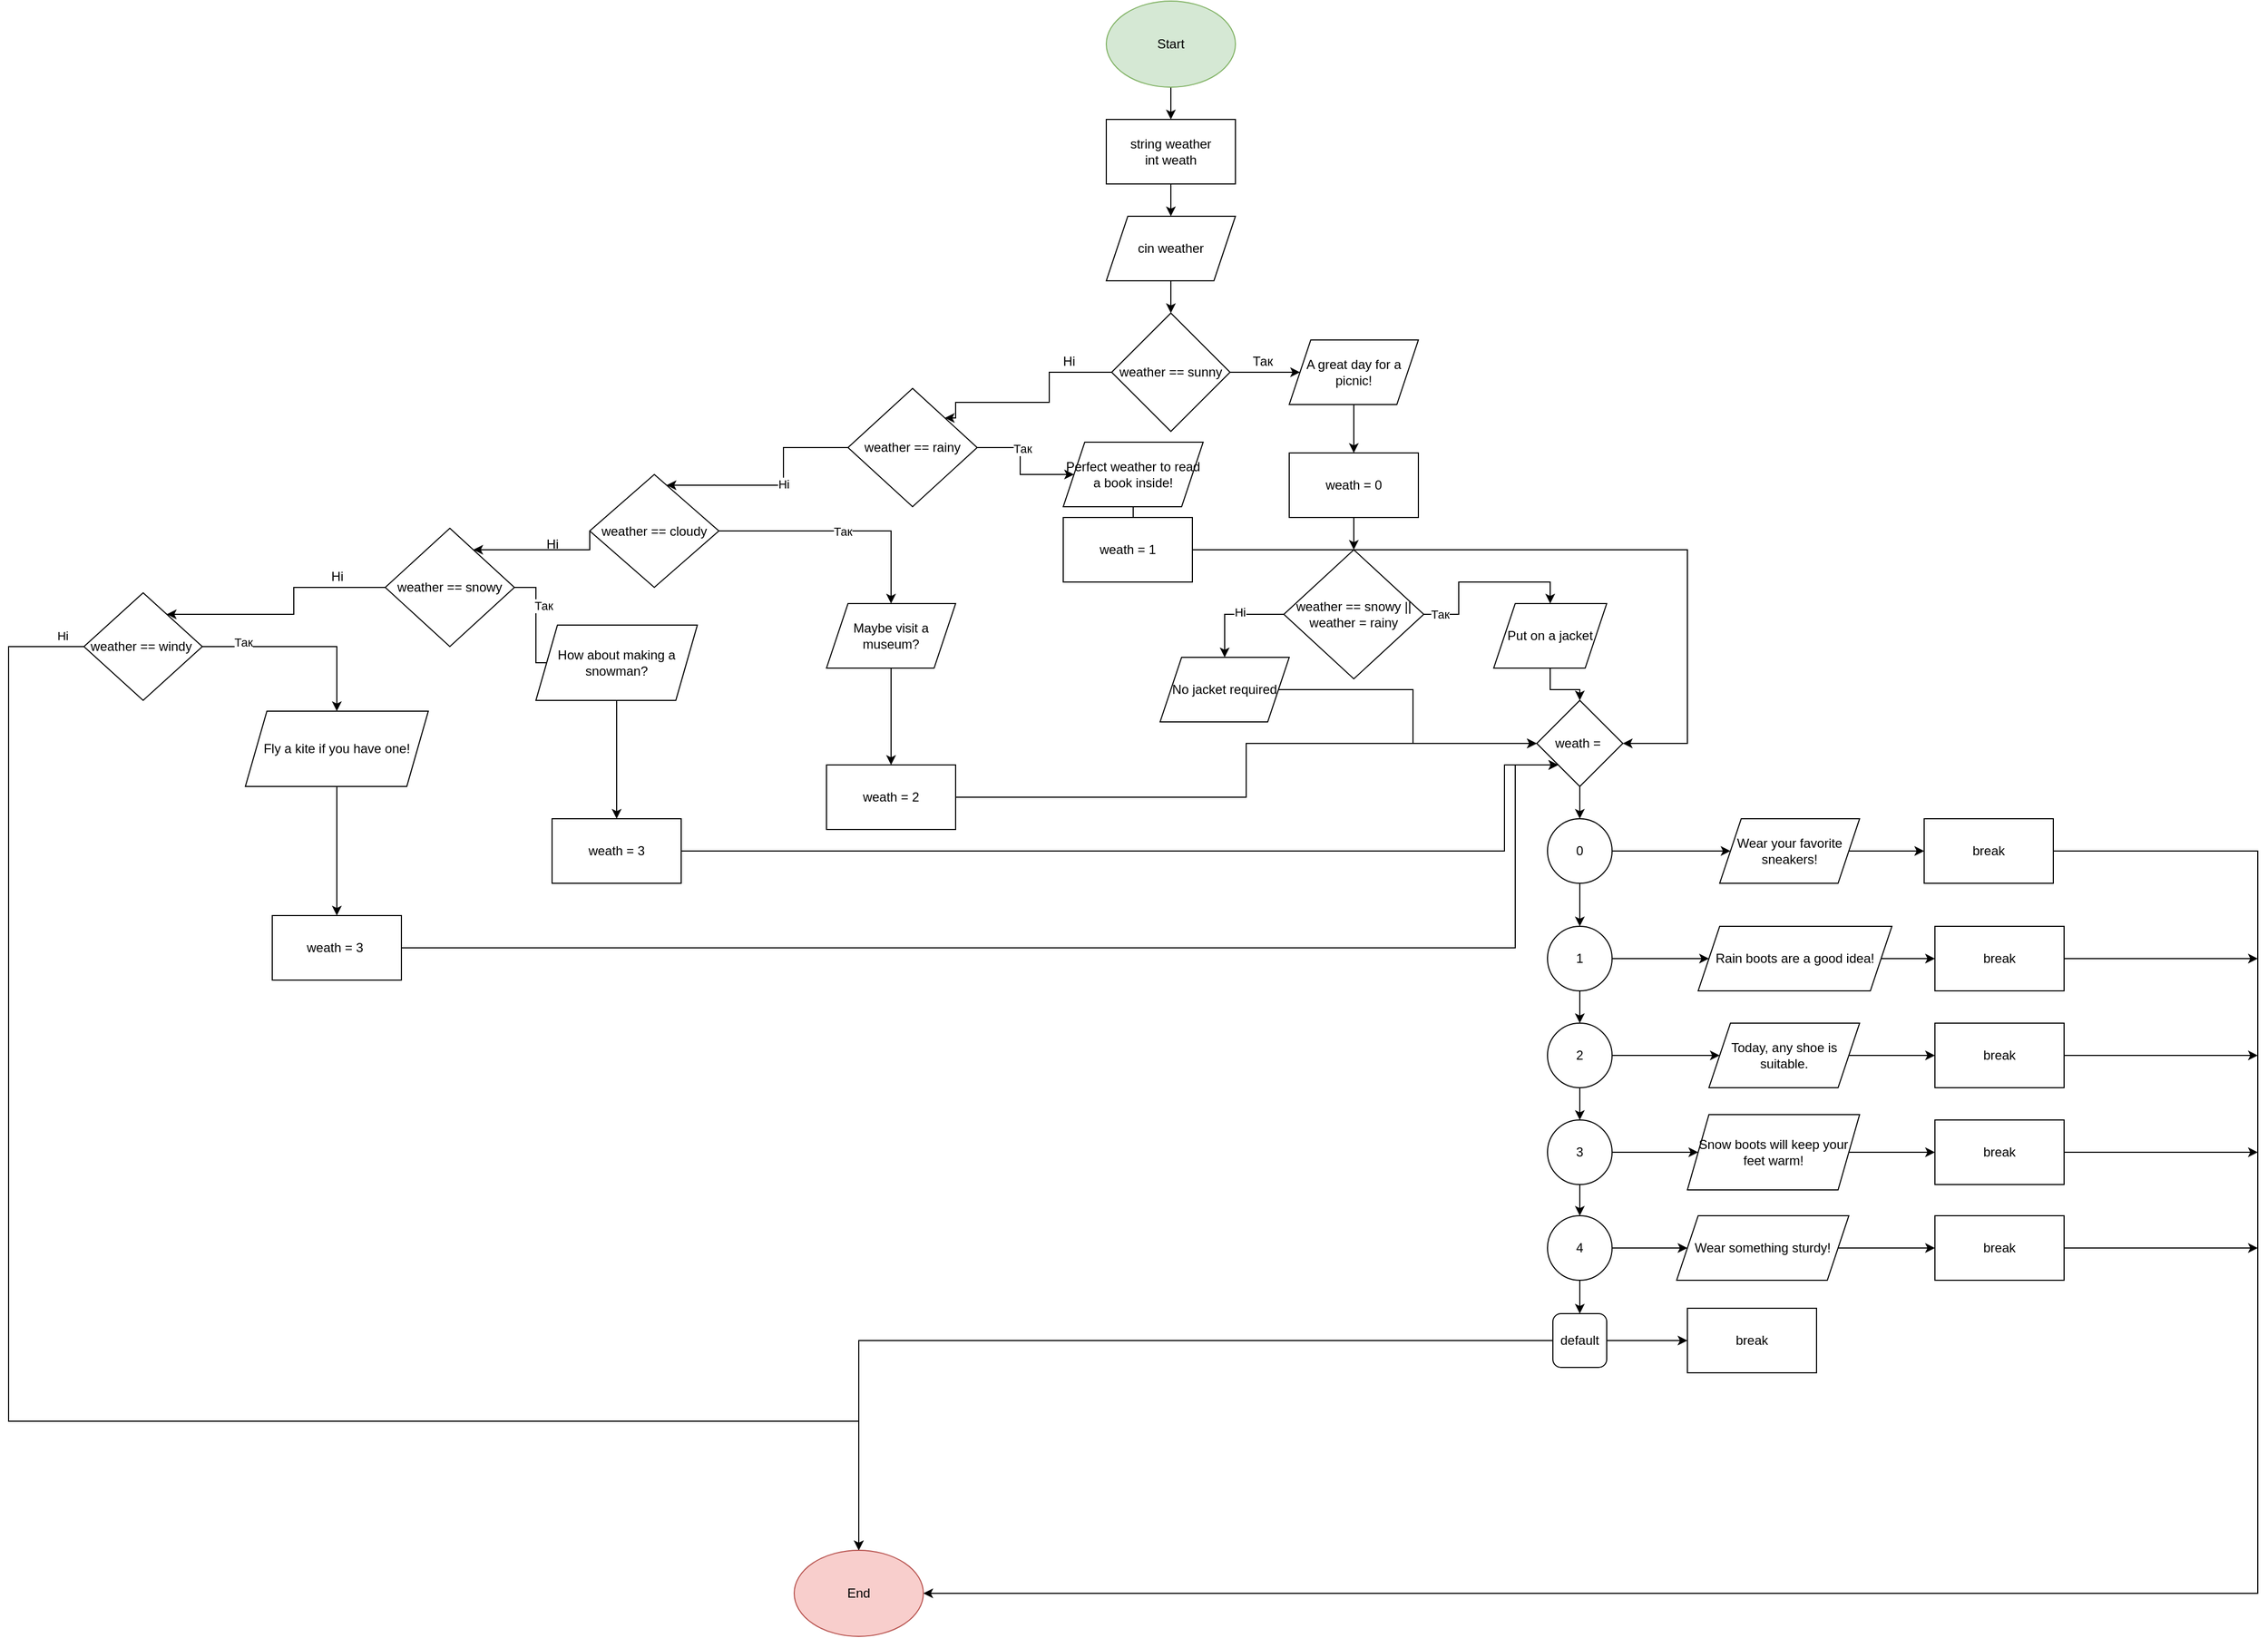 <mxfile version="24.8.1">
  <diagram name="Сторінка-1" id="7mDMlHPUfOCCT9T68GMa">
    <mxGraphModel grid="1" page="1" gridSize="10" guides="1" tooltips="1" connect="1" arrows="1" fold="1" pageScale="1" pageWidth="827" pageHeight="1169" math="0" shadow="0">
      <root>
        <mxCell id="0" />
        <mxCell id="1" parent="0" />
        <mxCell id="JlIgbwBgRPBbhnpNCOYC-2" style="edgeStyle=orthogonalEdgeStyle;rounded=0;orthogonalLoop=1;jettySize=auto;html=1;" edge="1" parent="1" source="JlIgbwBgRPBbhnpNCOYC-1" target="JlIgbwBgRPBbhnpNCOYC-3">
          <mxGeometry relative="1" as="geometry">
            <mxPoint x="290" y="190" as="targetPoint" />
          </mxGeometry>
        </mxCell>
        <mxCell id="JlIgbwBgRPBbhnpNCOYC-1" value="Start" style="ellipse;whiteSpace=wrap;html=1;fillColor=#d5e8d4;strokeColor=#82b366;" vertex="1" parent="1">
          <mxGeometry x="230" y="40" width="120" height="80" as="geometry" />
        </mxCell>
        <mxCell id="JlIgbwBgRPBbhnpNCOYC-4" style="edgeStyle=orthogonalEdgeStyle;rounded=0;orthogonalLoop=1;jettySize=auto;html=1;" edge="1" parent="1" source="JlIgbwBgRPBbhnpNCOYC-3" target="JlIgbwBgRPBbhnpNCOYC-5">
          <mxGeometry relative="1" as="geometry">
            <mxPoint x="290" y="290" as="targetPoint" />
          </mxGeometry>
        </mxCell>
        <mxCell id="JlIgbwBgRPBbhnpNCOYC-3" value="string weather&lt;div&gt;int weath&lt;/div&gt;" style="rounded=0;whiteSpace=wrap;html=1;" vertex="1" parent="1">
          <mxGeometry x="230" y="150" width="120" height="60" as="geometry" />
        </mxCell>
        <mxCell id="JlIgbwBgRPBbhnpNCOYC-6" style="edgeStyle=orthogonalEdgeStyle;rounded=0;orthogonalLoop=1;jettySize=auto;html=1;" edge="1" parent="1" source="JlIgbwBgRPBbhnpNCOYC-5" target="JlIgbwBgRPBbhnpNCOYC-7">
          <mxGeometry relative="1" as="geometry">
            <mxPoint x="290" y="360.0" as="targetPoint" />
          </mxGeometry>
        </mxCell>
        <mxCell id="JlIgbwBgRPBbhnpNCOYC-5" value="cin weather" style="shape=parallelogram;perimeter=parallelogramPerimeter;whiteSpace=wrap;html=1;fixedSize=1;" vertex="1" parent="1">
          <mxGeometry x="230" y="240" width="120" height="60" as="geometry" />
        </mxCell>
        <mxCell id="JlIgbwBgRPBbhnpNCOYC-8" style="edgeStyle=orthogonalEdgeStyle;rounded=0;orthogonalLoop=1;jettySize=auto;html=1;" edge="1" parent="1" source="JlIgbwBgRPBbhnpNCOYC-7" target="JlIgbwBgRPBbhnpNCOYC-9">
          <mxGeometry relative="1" as="geometry">
            <mxPoint x="380" y="380.0" as="targetPoint" />
          </mxGeometry>
        </mxCell>
        <mxCell id="JlIgbwBgRPBbhnpNCOYC-56" style="edgeStyle=orthogonalEdgeStyle;rounded=0;orthogonalLoop=1;jettySize=auto;html=1;entryX=1;entryY=0;entryDx=0;entryDy=0;" edge="1" parent="1" source="JlIgbwBgRPBbhnpNCOYC-7" target="JlIgbwBgRPBbhnpNCOYC-58">
          <mxGeometry relative="1" as="geometry">
            <mxPoint x="140" y="385" as="targetPoint" />
            <Array as="points">
              <mxPoint x="177" y="385" />
              <mxPoint x="177" y="413" />
              <mxPoint x="90" y="413" />
            </Array>
          </mxGeometry>
        </mxCell>
        <mxCell id="JlIgbwBgRPBbhnpNCOYC-7" value="weather == sunny" style="rhombus;whiteSpace=wrap;html=1;" vertex="1" parent="1">
          <mxGeometry x="235" y="330" width="110" height="110" as="geometry" />
        </mxCell>
        <mxCell id="JlIgbwBgRPBbhnpNCOYC-11" style="edgeStyle=orthogonalEdgeStyle;rounded=0;orthogonalLoop=1;jettySize=auto;html=1;" edge="1" parent="1" source="JlIgbwBgRPBbhnpNCOYC-9" target="JlIgbwBgRPBbhnpNCOYC-12">
          <mxGeometry relative="1" as="geometry">
            <mxPoint x="460" y="460" as="targetPoint" />
          </mxGeometry>
        </mxCell>
        <mxCell id="JlIgbwBgRPBbhnpNCOYC-9" value="A great day for a picnic!" style="shape=parallelogram;perimeter=parallelogramPerimeter;whiteSpace=wrap;html=1;fixedSize=1;" vertex="1" parent="1">
          <mxGeometry x="400" y="355.0" width="120" height="60" as="geometry" />
        </mxCell>
        <mxCell id="JlIgbwBgRPBbhnpNCOYC-10" value="Так" style="text;html=1;align=center;verticalAlign=middle;resizable=0;points=[];autosize=1;strokeColor=none;fillColor=none;" vertex="1" parent="1">
          <mxGeometry x="355" y="360" width="40" height="30" as="geometry" />
        </mxCell>
        <mxCell id="JlIgbwBgRPBbhnpNCOYC-13" style="edgeStyle=orthogonalEdgeStyle;rounded=0;orthogonalLoop=1;jettySize=auto;html=1;" edge="1" parent="1" source="JlIgbwBgRPBbhnpNCOYC-12" target="JlIgbwBgRPBbhnpNCOYC-14">
          <mxGeometry relative="1" as="geometry">
            <mxPoint x="460" y="570" as="targetPoint" />
          </mxGeometry>
        </mxCell>
        <mxCell id="JlIgbwBgRPBbhnpNCOYC-12" value="weath = 0" style="rounded=0;whiteSpace=wrap;html=1;" vertex="1" parent="1">
          <mxGeometry x="400" y="460" width="120" height="60" as="geometry" />
        </mxCell>
        <mxCell id="JlIgbwBgRPBbhnpNCOYC-66" style="edgeStyle=orthogonalEdgeStyle;rounded=0;orthogonalLoop=1;jettySize=auto;html=1;exitX=0;exitY=0.5;exitDx=0;exitDy=0;entryX=0.5;entryY=0;entryDx=0;entryDy=0;" edge="1" parent="1" source="JlIgbwBgRPBbhnpNCOYC-14" target="JlIgbwBgRPBbhnpNCOYC-68">
          <mxGeometry relative="1" as="geometry">
            <mxPoint x="330" y="610.667" as="targetPoint" />
          </mxGeometry>
        </mxCell>
        <mxCell id="JlIgbwBgRPBbhnpNCOYC-67" value="Hi" style="edgeLabel;html=1;align=center;verticalAlign=middle;resizable=0;points=[];" connectable="0" vertex="1" parent="JlIgbwBgRPBbhnpNCOYC-66">
          <mxGeometry x="-0.139" y="-2" relative="1" as="geometry">
            <mxPoint as="offset" />
          </mxGeometry>
        </mxCell>
        <mxCell id="JlIgbwBgRPBbhnpNCOYC-14" value="weather == snowy || weather = rainy" style="rhombus;whiteSpace=wrap;html=1;" vertex="1" parent="1">
          <mxGeometry x="395" y="550" width="130" height="120" as="geometry" />
        </mxCell>
        <mxCell id="JlIgbwBgRPBbhnpNCOYC-19" style="edgeStyle=orthogonalEdgeStyle;rounded=0;orthogonalLoop=1;jettySize=auto;html=1;" edge="1" parent="1" source="JlIgbwBgRPBbhnpNCOYC-18" target="JlIgbwBgRPBbhnpNCOYC-20">
          <mxGeometry relative="1" as="geometry">
            <mxPoint x="670" y="690.0" as="targetPoint" />
          </mxGeometry>
        </mxCell>
        <mxCell id="JlIgbwBgRPBbhnpNCOYC-18" value="Put on a jacket" style="shape=parallelogram;perimeter=parallelogramPerimeter;whiteSpace=wrap;html=1;fixedSize=1;" vertex="1" parent="1">
          <mxGeometry x="590" y="600" width="105" height="60" as="geometry" />
        </mxCell>
        <mxCell id="JlIgbwBgRPBbhnpNCOYC-21" style="edgeStyle=orthogonalEdgeStyle;rounded=0;orthogonalLoop=1;jettySize=auto;html=1;" edge="1" parent="1" source="JlIgbwBgRPBbhnpNCOYC-20" target="JlIgbwBgRPBbhnpNCOYC-22">
          <mxGeometry relative="1" as="geometry">
            <mxPoint x="670" y="820" as="targetPoint" />
          </mxGeometry>
        </mxCell>
        <mxCell id="JlIgbwBgRPBbhnpNCOYC-20" value="weath =&amp;nbsp;" style="rhombus;whiteSpace=wrap;html=1;" vertex="1" parent="1">
          <mxGeometry x="630" y="690.0" width="80" height="80" as="geometry" />
        </mxCell>
        <mxCell id="JlIgbwBgRPBbhnpNCOYC-23" style="edgeStyle=orthogonalEdgeStyle;rounded=0;orthogonalLoop=1;jettySize=auto;html=1;" edge="1" parent="1" source="JlIgbwBgRPBbhnpNCOYC-22" target="JlIgbwBgRPBbhnpNCOYC-24">
          <mxGeometry relative="1" as="geometry">
            <mxPoint x="753.478" y="830" as="targetPoint" />
          </mxGeometry>
        </mxCell>
        <mxCell id="JlIgbwBgRPBbhnpNCOYC-25" style="edgeStyle=orthogonalEdgeStyle;rounded=0;orthogonalLoop=1;jettySize=auto;html=1;" edge="1" parent="1" source="JlIgbwBgRPBbhnpNCOYC-22" target="JlIgbwBgRPBbhnpNCOYC-26">
          <mxGeometry relative="1" as="geometry">
            <mxPoint x="670" y="930" as="targetPoint" />
          </mxGeometry>
        </mxCell>
        <mxCell id="JlIgbwBgRPBbhnpNCOYC-22" value="0" style="ellipse;whiteSpace=wrap;html=1;aspect=fixed;" vertex="1" parent="1">
          <mxGeometry x="640" y="800" width="60" height="60" as="geometry" />
        </mxCell>
        <mxCell id="JlIgbwBgRPBbhnpNCOYC-29" style="edgeStyle=orthogonalEdgeStyle;rounded=0;orthogonalLoop=1;jettySize=auto;html=1;" edge="1" parent="1" source="JlIgbwBgRPBbhnpNCOYC-24" target="JlIgbwBgRPBbhnpNCOYC-31">
          <mxGeometry relative="1" as="geometry">
            <mxPoint x="970" y="830" as="targetPoint" />
          </mxGeometry>
        </mxCell>
        <mxCell id="JlIgbwBgRPBbhnpNCOYC-24" value="Wear your favorite sneakers!" style="shape=parallelogram;perimeter=parallelogramPerimeter;whiteSpace=wrap;html=1;fixedSize=1;" vertex="1" parent="1">
          <mxGeometry x="800" y="800" width="130" height="60" as="geometry" />
        </mxCell>
        <mxCell id="JlIgbwBgRPBbhnpNCOYC-27" style="edgeStyle=orthogonalEdgeStyle;rounded=0;orthogonalLoop=1;jettySize=auto;html=1;" edge="1" parent="1" source="JlIgbwBgRPBbhnpNCOYC-26" target="JlIgbwBgRPBbhnpNCOYC-28">
          <mxGeometry relative="1" as="geometry">
            <mxPoint x="820" y="930" as="targetPoint" />
          </mxGeometry>
        </mxCell>
        <mxCell id="JlIgbwBgRPBbhnpNCOYC-34" style="edgeStyle=orthogonalEdgeStyle;rounded=0;orthogonalLoop=1;jettySize=auto;html=1;" edge="1" parent="1" source="JlIgbwBgRPBbhnpNCOYC-26" target="JlIgbwBgRPBbhnpNCOYC-35">
          <mxGeometry relative="1" as="geometry">
            <mxPoint x="670" y="1010" as="targetPoint" />
          </mxGeometry>
        </mxCell>
        <mxCell id="JlIgbwBgRPBbhnpNCOYC-26" value="1" style="ellipse;whiteSpace=wrap;html=1;aspect=fixed;" vertex="1" parent="1">
          <mxGeometry x="640" y="900" width="60" height="60" as="geometry" />
        </mxCell>
        <mxCell id="JlIgbwBgRPBbhnpNCOYC-32" style="edgeStyle=orthogonalEdgeStyle;rounded=0;orthogonalLoop=1;jettySize=auto;html=1;" edge="1" parent="1" source="JlIgbwBgRPBbhnpNCOYC-28" target="JlIgbwBgRPBbhnpNCOYC-33">
          <mxGeometry relative="1" as="geometry">
            <mxPoint x="1040" y="930" as="targetPoint" />
          </mxGeometry>
        </mxCell>
        <mxCell id="JlIgbwBgRPBbhnpNCOYC-28" value="Rain boots are a good idea!" style="shape=parallelogram;perimeter=parallelogramPerimeter;whiteSpace=wrap;html=1;fixedSize=1;" vertex="1" parent="1">
          <mxGeometry x="780" y="900" width="180" height="60" as="geometry" />
        </mxCell>
        <mxCell id="JlIgbwBgRPBbhnpNCOYC-116" style="edgeStyle=orthogonalEdgeStyle;rounded=0;orthogonalLoop=1;jettySize=auto;html=1;" edge="1" parent="1" source="JlIgbwBgRPBbhnpNCOYC-31" target="JlIgbwBgRPBbhnpNCOYC-92">
          <mxGeometry relative="1" as="geometry">
            <mxPoint x="1380" y="1520" as="targetPoint" />
            <Array as="points">
              <mxPoint x="1300" y="830" />
              <mxPoint x="1300" y="1520" />
            </Array>
          </mxGeometry>
        </mxCell>
        <mxCell id="JlIgbwBgRPBbhnpNCOYC-31" value="break" style="rounded=0;whiteSpace=wrap;html=1;" vertex="1" parent="1">
          <mxGeometry x="990" y="800" width="120" height="60" as="geometry" />
        </mxCell>
        <mxCell id="JlIgbwBgRPBbhnpNCOYC-118" style="edgeStyle=orthogonalEdgeStyle;rounded=0;orthogonalLoop=1;jettySize=auto;html=1;" edge="1" parent="1" source="JlIgbwBgRPBbhnpNCOYC-33">
          <mxGeometry relative="1" as="geometry">
            <mxPoint x="1300" y="930" as="targetPoint" />
          </mxGeometry>
        </mxCell>
        <mxCell id="JlIgbwBgRPBbhnpNCOYC-33" value="break" style="rounded=0;whiteSpace=wrap;html=1;" vertex="1" parent="1">
          <mxGeometry x="1000" y="900" width="120" height="60" as="geometry" />
        </mxCell>
        <mxCell id="JlIgbwBgRPBbhnpNCOYC-36" style="edgeStyle=orthogonalEdgeStyle;rounded=0;orthogonalLoop=1;jettySize=auto;html=1;exitX=1;exitY=0.5;exitDx=0;exitDy=0;" edge="1" parent="1" source="JlIgbwBgRPBbhnpNCOYC-35" target="JlIgbwBgRPBbhnpNCOYC-37">
          <mxGeometry relative="1" as="geometry">
            <mxPoint x="820" y="1019.826" as="targetPoint" />
          </mxGeometry>
        </mxCell>
        <mxCell id="JlIgbwBgRPBbhnpNCOYC-40" style="edgeStyle=orthogonalEdgeStyle;rounded=0;orthogonalLoop=1;jettySize=auto;html=1;exitX=0.5;exitY=1;exitDx=0;exitDy=0;" edge="1" parent="1" source="JlIgbwBgRPBbhnpNCOYC-35" target="JlIgbwBgRPBbhnpNCOYC-41">
          <mxGeometry relative="1" as="geometry">
            <mxPoint x="670" y="1090" as="targetPoint" />
          </mxGeometry>
        </mxCell>
        <mxCell id="JlIgbwBgRPBbhnpNCOYC-35" value="2" style="ellipse;whiteSpace=wrap;html=1;aspect=fixed;" vertex="1" parent="1">
          <mxGeometry x="640" y="990" width="60" height="60" as="geometry" />
        </mxCell>
        <mxCell id="JlIgbwBgRPBbhnpNCOYC-38" style="edgeStyle=orthogonalEdgeStyle;rounded=0;orthogonalLoop=1;jettySize=auto;html=1;" edge="1" parent="1" source="JlIgbwBgRPBbhnpNCOYC-37" target="JlIgbwBgRPBbhnpNCOYC-39">
          <mxGeometry relative="1" as="geometry">
            <mxPoint x="990" y="1020" as="targetPoint" />
          </mxGeometry>
        </mxCell>
        <mxCell id="JlIgbwBgRPBbhnpNCOYC-37" value="Today, any shoe is suitable." style="shape=parallelogram;perimeter=parallelogramPerimeter;whiteSpace=wrap;html=1;fixedSize=1;" vertex="1" parent="1">
          <mxGeometry x="790" y="990" width="140" height="60" as="geometry" />
        </mxCell>
        <mxCell id="JlIgbwBgRPBbhnpNCOYC-119" style="edgeStyle=orthogonalEdgeStyle;rounded=0;orthogonalLoop=1;jettySize=auto;html=1;" edge="1" parent="1" source="JlIgbwBgRPBbhnpNCOYC-39">
          <mxGeometry relative="1" as="geometry">
            <mxPoint x="1300" y="1020" as="targetPoint" />
          </mxGeometry>
        </mxCell>
        <mxCell id="JlIgbwBgRPBbhnpNCOYC-39" value="break" style="rounded=0;whiteSpace=wrap;html=1;" vertex="1" parent="1">
          <mxGeometry x="1000" y="990" width="120" height="60" as="geometry" />
        </mxCell>
        <mxCell id="JlIgbwBgRPBbhnpNCOYC-42" style="edgeStyle=orthogonalEdgeStyle;rounded=0;orthogonalLoop=1;jettySize=auto;html=1;" edge="1" parent="1" source="JlIgbwBgRPBbhnpNCOYC-41" target="JlIgbwBgRPBbhnpNCOYC-43">
          <mxGeometry relative="1" as="geometry">
            <mxPoint x="800" y="1110" as="targetPoint" />
          </mxGeometry>
        </mxCell>
        <mxCell id="JlIgbwBgRPBbhnpNCOYC-46" style="edgeStyle=orthogonalEdgeStyle;rounded=0;orthogonalLoop=1;jettySize=auto;html=1;" edge="1" parent="1" source="JlIgbwBgRPBbhnpNCOYC-41" target="JlIgbwBgRPBbhnpNCOYC-47">
          <mxGeometry relative="1" as="geometry">
            <mxPoint x="670" y="1190" as="targetPoint" />
          </mxGeometry>
        </mxCell>
        <mxCell id="JlIgbwBgRPBbhnpNCOYC-41" value="3" style="ellipse;whiteSpace=wrap;html=1;aspect=fixed;" vertex="1" parent="1">
          <mxGeometry x="640" y="1080" width="60" height="60" as="geometry" />
        </mxCell>
        <mxCell id="JlIgbwBgRPBbhnpNCOYC-44" style="edgeStyle=orthogonalEdgeStyle;rounded=0;orthogonalLoop=1;jettySize=auto;html=1;" edge="1" parent="1" source="JlIgbwBgRPBbhnpNCOYC-43" target="JlIgbwBgRPBbhnpNCOYC-45">
          <mxGeometry relative="1" as="geometry">
            <mxPoint x="1010" y="1105" as="targetPoint" />
          </mxGeometry>
        </mxCell>
        <mxCell id="JlIgbwBgRPBbhnpNCOYC-43" value="Snow boots will keep your feet warm!" style="shape=parallelogram;perimeter=parallelogramPerimeter;whiteSpace=wrap;html=1;fixedSize=1;" vertex="1" parent="1">
          <mxGeometry x="770" y="1075" width="160" height="70" as="geometry" />
        </mxCell>
        <mxCell id="JlIgbwBgRPBbhnpNCOYC-120" style="edgeStyle=orthogonalEdgeStyle;rounded=0;orthogonalLoop=1;jettySize=auto;html=1;" edge="1" parent="1" source="JlIgbwBgRPBbhnpNCOYC-45">
          <mxGeometry relative="1" as="geometry">
            <mxPoint x="1300" y="1110" as="targetPoint" />
          </mxGeometry>
        </mxCell>
        <mxCell id="JlIgbwBgRPBbhnpNCOYC-45" value="break" style="rounded=0;whiteSpace=wrap;html=1;" vertex="1" parent="1">
          <mxGeometry x="1000" y="1080" width="120" height="60" as="geometry" />
        </mxCell>
        <mxCell id="JlIgbwBgRPBbhnpNCOYC-48" style="edgeStyle=orthogonalEdgeStyle;rounded=0;orthogonalLoop=1;jettySize=auto;html=1;" edge="1" parent="1" source="JlIgbwBgRPBbhnpNCOYC-47" target="JlIgbwBgRPBbhnpNCOYC-49">
          <mxGeometry relative="1" as="geometry">
            <mxPoint x="810" y="1199" as="targetPoint" />
          </mxGeometry>
        </mxCell>
        <mxCell id="JlIgbwBgRPBbhnpNCOYC-52" style="edgeStyle=orthogonalEdgeStyle;rounded=0;orthogonalLoop=1;jettySize=auto;html=1;" edge="1" parent="1" source="JlIgbwBgRPBbhnpNCOYC-47" target="JlIgbwBgRPBbhnpNCOYC-53">
          <mxGeometry relative="1" as="geometry">
            <mxPoint x="670" y="1270" as="targetPoint" />
          </mxGeometry>
        </mxCell>
        <mxCell id="JlIgbwBgRPBbhnpNCOYC-47" value="4" style="ellipse;whiteSpace=wrap;html=1;aspect=fixed;" vertex="1" parent="1">
          <mxGeometry x="640" y="1169" width="60" height="60" as="geometry" />
        </mxCell>
        <mxCell id="JlIgbwBgRPBbhnpNCOYC-50" style="edgeStyle=orthogonalEdgeStyle;rounded=0;orthogonalLoop=1;jettySize=auto;html=1;" edge="1" parent="1" source="JlIgbwBgRPBbhnpNCOYC-49" target="JlIgbwBgRPBbhnpNCOYC-51">
          <mxGeometry relative="1" as="geometry">
            <mxPoint x="1000" y="1199" as="targetPoint" />
          </mxGeometry>
        </mxCell>
        <mxCell id="JlIgbwBgRPBbhnpNCOYC-49" value="Wear something sturdy!" style="shape=parallelogram;perimeter=parallelogramPerimeter;whiteSpace=wrap;html=1;fixedSize=1;" vertex="1" parent="1">
          <mxGeometry x="760" y="1169" width="160" height="60" as="geometry" />
        </mxCell>
        <mxCell id="JlIgbwBgRPBbhnpNCOYC-121" style="edgeStyle=orthogonalEdgeStyle;rounded=0;orthogonalLoop=1;jettySize=auto;html=1;" edge="1" parent="1" source="JlIgbwBgRPBbhnpNCOYC-51">
          <mxGeometry relative="1" as="geometry">
            <mxPoint x="1300" y="1199" as="targetPoint" />
          </mxGeometry>
        </mxCell>
        <mxCell id="JlIgbwBgRPBbhnpNCOYC-51" value="break" style="rounded=0;whiteSpace=wrap;html=1;" vertex="1" parent="1">
          <mxGeometry x="1000" y="1169" width="120" height="60" as="geometry" />
        </mxCell>
        <mxCell id="JlIgbwBgRPBbhnpNCOYC-54" style="edgeStyle=orthogonalEdgeStyle;rounded=0;orthogonalLoop=1;jettySize=auto;html=1;" edge="1" parent="1" source="JlIgbwBgRPBbhnpNCOYC-53" target="JlIgbwBgRPBbhnpNCOYC-55">
          <mxGeometry relative="1" as="geometry">
            <mxPoint x="780" y="1285" as="targetPoint" />
          </mxGeometry>
        </mxCell>
        <mxCell id="JlIgbwBgRPBbhnpNCOYC-91" style="edgeStyle=orthogonalEdgeStyle;rounded=0;orthogonalLoop=1;jettySize=auto;html=1;" edge="1" parent="1" source="JlIgbwBgRPBbhnpNCOYC-53" target="JlIgbwBgRPBbhnpNCOYC-92">
          <mxGeometry relative="1" as="geometry">
            <mxPoint x="670" y="1410" as="targetPoint" />
          </mxGeometry>
        </mxCell>
        <mxCell id="JlIgbwBgRPBbhnpNCOYC-53" value="default" style="rounded=1;whiteSpace=wrap;html=1;" vertex="1" parent="1">
          <mxGeometry x="645" y="1260" width="50" height="50" as="geometry" />
        </mxCell>
        <mxCell id="JlIgbwBgRPBbhnpNCOYC-55" value="break" style="rounded=0;whiteSpace=wrap;html=1;" vertex="1" parent="1">
          <mxGeometry x="770" y="1255" width="120" height="60" as="geometry" />
        </mxCell>
        <mxCell id="JlIgbwBgRPBbhnpNCOYC-57" value="Hi" style="text;html=1;align=center;verticalAlign=middle;resizable=0;points=[];autosize=1;strokeColor=none;fillColor=none;" vertex="1" parent="1">
          <mxGeometry x="180" y="360" width="30" height="30" as="geometry" />
        </mxCell>
        <mxCell id="JlIgbwBgRPBbhnpNCOYC-60" style="edgeStyle=orthogonalEdgeStyle;rounded=0;orthogonalLoop=1;jettySize=auto;html=1;" edge="1" parent="1" source="JlIgbwBgRPBbhnpNCOYC-58" target="JlIgbwBgRPBbhnpNCOYC-62">
          <mxGeometry relative="1" as="geometry">
            <mxPoint x="210" y="455" as="targetPoint" />
          </mxGeometry>
        </mxCell>
        <mxCell id="JlIgbwBgRPBbhnpNCOYC-61" value="Так" style="edgeLabel;html=1;align=center;verticalAlign=middle;resizable=0;points=[];" connectable="0" vertex="1" parent="JlIgbwBgRPBbhnpNCOYC-60">
          <mxGeometry x="-0.291" y="2" relative="1" as="geometry">
            <mxPoint as="offset" />
          </mxGeometry>
        </mxCell>
        <mxCell id="JlIgbwBgRPBbhnpNCOYC-70" style="edgeStyle=orthogonalEdgeStyle;rounded=0;orthogonalLoop=1;jettySize=auto;html=1;exitX=0;exitY=0.5;exitDx=0;exitDy=0;" edge="1" parent="1" source="JlIgbwBgRPBbhnpNCOYC-58" target="JlIgbwBgRPBbhnpNCOYC-72">
          <mxGeometry relative="1" as="geometry">
            <mxPoint x="-110" y="455" as="targetPoint" />
            <Array as="points">
              <mxPoint x="-70" y="455" />
              <mxPoint x="-70" y="490" />
            </Array>
          </mxGeometry>
        </mxCell>
        <mxCell id="JlIgbwBgRPBbhnpNCOYC-71" value="Ні" style="edgeLabel;html=1;align=center;verticalAlign=middle;resizable=0;points=[];" connectable="0" vertex="1" parent="JlIgbwBgRPBbhnpNCOYC-70">
          <mxGeometry x="-0.065" y="-1" relative="1" as="geometry">
            <mxPoint as="offset" />
          </mxGeometry>
        </mxCell>
        <mxCell id="JlIgbwBgRPBbhnpNCOYC-58" value="weather == rainy" style="rhombus;whiteSpace=wrap;html=1;" vertex="1" parent="1">
          <mxGeometry x="-10" y="400" width="120" height="110" as="geometry" />
        </mxCell>
        <mxCell id="JlIgbwBgRPBbhnpNCOYC-63" style="edgeStyle=orthogonalEdgeStyle;rounded=0;orthogonalLoop=1;jettySize=auto;html=1;" edge="1" parent="1" source="JlIgbwBgRPBbhnpNCOYC-62" target="JlIgbwBgRPBbhnpNCOYC-64">
          <mxGeometry relative="1" as="geometry">
            <mxPoint x="255" y="560" as="targetPoint" />
          </mxGeometry>
        </mxCell>
        <mxCell id="JlIgbwBgRPBbhnpNCOYC-62" value="Perfect weather to read a book inside!" style="rounded=0;whiteSpace=wrap;html=1;shape=parallelogram;perimeter=parallelogramPerimeter;fixedSize=1;" vertex="1" parent="1">
          <mxGeometry x="190" y="450" width="130" height="60" as="geometry" />
        </mxCell>
        <mxCell id="JlIgbwBgRPBbhnpNCOYC-65" style="edgeStyle=orthogonalEdgeStyle;rounded=0;orthogonalLoop=1;jettySize=auto;html=1;" edge="1" parent="1" source="JlIgbwBgRPBbhnpNCOYC-64" target="JlIgbwBgRPBbhnpNCOYC-20">
          <mxGeometry relative="1" as="geometry">
            <Array as="points">
              <mxPoint x="770" y="550" />
              <mxPoint x="770" y="730" />
            </Array>
          </mxGeometry>
        </mxCell>
        <mxCell id="JlIgbwBgRPBbhnpNCOYC-64" value="weath = 1" style="rounded=0;whiteSpace=wrap;html=1;" vertex="1" parent="1">
          <mxGeometry x="190" y="520" width="120" height="60" as="geometry" />
        </mxCell>
        <mxCell id="JlIgbwBgRPBbhnpNCOYC-69" style="edgeStyle=orthogonalEdgeStyle;rounded=0;orthogonalLoop=1;jettySize=auto;html=1;" edge="1" parent="1" source="JlIgbwBgRPBbhnpNCOYC-68" target="JlIgbwBgRPBbhnpNCOYC-20">
          <mxGeometry relative="1" as="geometry" />
        </mxCell>
        <mxCell id="JlIgbwBgRPBbhnpNCOYC-68" value="No jacket required" style="shape=parallelogram;perimeter=parallelogramPerimeter;whiteSpace=wrap;html=1;fixedSize=1;" vertex="1" parent="1">
          <mxGeometry x="280" y="650" width="120" height="60" as="geometry" />
        </mxCell>
        <mxCell id="JlIgbwBgRPBbhnpNCOYC-73" style="edgeStyle=orthogonalEdgeStyle;rounded=0;orthogonalLoop=1;jettySize=auto;html=1;exitX=1;exitY=0.5;exitDx=0;exitDy=0;" edge="1" parent="1" source="JlIgbwBgRPBbhnpNCOYC-72" target="JlIgbwBgRPBbhnpNCOYC-75">
          <mxGeometry relative="1" as="geometry">
            <mxPoint x="-20" y="540" as="targetPoint" />
          </mxGeometry>
        </mxCell>
        <mxCell id="JlIgbwBgRPBbhnpNCOYC-74" value="Так" style="edgeLabel;html=1;align=center;verticalAlign=middle;resizable=0;points=[];" connectable="0" vertex="1" parent="JlIgbwBgRPBbhnpNCOYC-73">
          <mxGeometry x="0.008" relative="1" as="geometry">
            <mxPoint as="offset" />
          </mxGeometry>
        </mxCell>
        <mxCell id="JlIgbwBgRPBbhnpNCOYC-84" style="edgeStyle=orthogonalEdgeStyle;rounded=0;orthogonalLoop=1;jettySize=auto;html=1;exitX=0;exitY=0.5;exitDx=0;exitDy=0;" edge="1" parent="1" source="JlIgbwBgRPBbhnpNCOYC-72" target="JlIgbwBgRPBbhnpNCOYC-85">
          <mxGeometry relative="1" as="geometry">
            <mxPoint x="-350" y="532" as="targetPoint" />
            <Array as="points">
              <mxPoint x="-340" y="550" />
              <mxPoint x="-340" y="550" />
            </Array>
          </mxGeometry>
        </mxCell>
        <mxCell id="JlIgbwBgRPBbhnpNCOYC-72" value="weather == cloudy" style="rhombus;whiteSpace=wrap;html=1;" vertex="1" parent="1">
          <mxGeometry x="-250" y="480" width="120" height="105" as="geometry" />
        </mxCell>
        <mxCell id="JlIgbwBgRPBbhnpNCOYC-76" style="edgeStyle=orthogonalEdgeStyle;rounded=0;orthogonalLoop=1;jettySize=auto;html=1;" edge="1" parent="1" source="JlIgbwBgRPBbhnpNCOYC-75" target="JlIgbwBgRPBbhnpNCOYC-77">
          <mxGeometry relative="1" as="geometry">
            <mxPoint x="30" y="660" as="targetPoint" />
          </mxGeometry>
        </mxCell>
        <mxCell id="JlIgbwBgRPBbhnpNCOYC-75" value="Maybe visit a museum?" style="shape=parallelogram;perimeter=parallelogramPerimeter;whiteSpace=wrap;html=1;fixedSize=1;" vertex="1" parent="1">
          <mxGeometry x="-30" y="600" width="120" height="60" as="geometry" />
        </mxCell>
        <mxCell id="JlIgbwBgRPBbhnpNCOYC-78" style="edgeStyle=orthogonalEdgeStyle;rounded=0;orthogonalLoop=1;jettySize=auto;html=1;" edge="1" parent="1" source="JlIgbwBgRPBbhnpNCOYC-77" target="JlIgbwBgRPBbhnpNCOYC-20">
          <mxGeometry relative="1" as="geometry" />
        </mxCell>
        <mxCell id="JlIgbwBgRPBbhnpNCOYC-77" value="weath = 2" style="shape=label;whiteSpace=wrap;html=1;fixedSize=1;rounded=0;" vertex="1" parent="1">
          <mxGeometry x="-30" y="750" width="120" height="60" as="geometry" />
        </mxCell>
        <mxCell id="JlIgbwBgRPBbhnpNCOYC-83" value="" style="edgeStyle=orthogonalEdgeStyle;rounded=0;orthogonalLoop=1;jettySize=auto;html=1;entryX=0.5;entryY=0;entryDx=0;entryDy=0;" edge="1" parent="1" source="JlIgbwBgRPBbhnpNCOYC-14" target="JlIgbwBgRPBbhnpNCOYC-18">
          <mxGeometry relative="1" as="geometry">
            <mxPoint x="545" y="570.0" as="targetPoint" />
            <mxPoint x="525" y="610" as="sourcePoint" />
          </mxGeometry>
        </mxCell>
        <mxCell id="JlIgbwBgRPBbhnpNCOYC-122" value="Так" style="edgeLabel;html=1;align=center;verticalAlign=middle;resizable=0;points=[];" connectable="0" vertex="1" parent="JlIgbwBgRPBbhnpNCOYC-83">
          <mxGeometry x="-0.108" y="2" relative="1" as="geometry">
            <mxPoint x="-30" y="32" as="offset" />
          </mxGeometry>
        </mxCell>
        <mxCell id="JlIgbwBgRPBbhnpNCOYC-93" style="edgeStyle=orthogonalEdgeStyle;rounded=0;orthogonalLoop=1;jettySize=auto;html=1;" edge="1" parent="1" source="JlIgbwBgRPBbhnpNCOYC-85" target="JlIgbwBgRPBbhnpNCOYC-95">
          <mxGeometry relative="1" as="geometry">
            <mxPoint x="-240" y="660" as="targetPoint" />
          </mxGeometry>
        </mxCell>
        <mxCell id="JlIgbwBgRPBbhnpNCOYC-94" value="Так" style="edgeLabel;html=1;align=center;verticalAlign=middle;resizable=0;points=[];" connectable="0" vertex="1" parent="JlIgbwBgRPBbhnpNCOYC-93">
          <mxGeometry x="-0.553" y="8" relative="1" as="geometry">
            <mxPoint x="-1" as="offset" />
          </mxGeometry>
        </mxCell>
        <mxCell id="JlIgbwBgRPBbhnpNCOYC-96" style="edgeStyle=orthogonalEdgeStyle;rounded=0;orthogonalLoop=1;jettySize=auto;html=1;" edge="1" parent="1" source="JlIgbwBgRPBbhnpNCOYC-85" target="JlIgbwBgRPBbhnpNCOYC-102">
          <mxGeometry relative="1" as="geometry">
            <mxPoint x="-620" y="585" as="targetPoint" />
            <Array as="points">
              <mxPoint x="-525" y="585" />
              <mxPoint x="-525" y="610" />
            </Array>
          </mxGeometry>
        </mxCell>
        <mxCell id="JlIgbwBgRPBbhnpNCOYC-85" value="weather == snowy" style="rhombus;whiteSpace=wrap;html=1;" vertex="1" parent="1">
          <mxGeometry x="-440" y="530" width="120" height="110" as="geometry" />
        </mxCell>
        <mxCell id="JlIgbwBgRPBbhnpNCOYC-86" value="Hi" style="text;html=1;align=center;verticalAlign=middle;resizable=0;points=[];autosize=1;strokeColor=none;fillColor=none;" vertex="1" parent="1">
          <mxGeometry x="-300" y="530" width="30" height="30" as="geometry" />
        </mxCell>
        <mxCell id="JlIgbwBgRPBbhnpNCOYC-92" value="End" style="ellipse;whiteSpace=wrap;html=1;fillColor=#f8cecc;strokeColor=#b85450;" vertex="1" parent="1">
          <mxGeometry x="-60" y="1480" width="120" height="80" as="geometry" />
        </mxCell>
        <mxCell id="JlIgbwBgRPBbhnpNCOYC-99" style="edgeStyle=orthogonalEdgeStyle;rounded=0;orthogonalLoop=1;jettySize=auto;html=1;exitX=0.5;exitY=1;exitDx=0;exitDy=0;" edge="1" parent="1" source="JlIgbwBgRPBbhnpNCOYC-95" target="JlIgbwBgRPBbhnpNCOYC-100">
          <mxGeometry relative="1" as="geometry">
            <mxPoint x="-225.053" y="750" as="targetPoint" />
          </mxGeometry>
        </mxCell>
        <mxCell id="JlIgbwBgRPBbhnpNCOYC-95" value="How about making a snowman?" style="shape=parallelogram;perimeter=parallelogramPerimeter;whiteSpace=wrap;html=1;fixedSize=1;" vertex="1" parent="1">
          <mxGeometry x="-300" y="620" width="150" height="70" as="geometry" />
        </mxCell>
        <mxCell id="JlIgbwBgRPBbhnpNCOYC-97" value="Ні" style="text;html=1;align=center;verticalAlign=middle;resizable=0;points=[];autosize=1;strokeColor=none;fillColor=none;" vertex="1" parent="1">
          <mxGeometry x="-500" y="560" width="30" height="30" as="geometry" />
        </mxCell>
        <mxCell id="JlIgbwBgRPBbhnpNCOYC-101" style="edgeStyle=orthogonalEdgeStyle;rounded=0;orthogonalLoop=1;jettySize=auto;html=1;entryX=0;entryY=1;entryDx=0;entryDy=0;" edge="1" parent="1" source="JlIgbwBgRPBbhnpNCOYC-100" target="JlIgbwBgRPBbhnpNCOYC-20">
          <mxGeometry relative="1" as="geometry">
            <Array as="points">
              <mxPoint x="600" y="830" />
              <mxPoint x="600" y="750" />
            </Array>
          </mxGeometry>
        </mxCell>
        <mxCell id="JlIgbwBgRPBbhnpNCOYC-100" value="weath = 3" style="rounded=0;whiteSpace=wrap;html=1;" vertex="1" parent="1">
          <mxGeometry x="-285.003" y="800" width="120" height="60" as="geometry" />
        </mxCell>
        <mxCell id="JlIgbwBgRPBbhnpNCOYC-104" style="edgeStyle=orthogonalEdgeStyle;rounded=0;orthogonalLoop=1;jettySize=auto;html=1;" edge="1" parent="1" source="JlIgbwBgRPBbhnpNCOYC-102" target="JlIgbwBgRPBbhnpNCOYC-106">
          <mxGeometry relative="1" as="geometry">
            <mxPoint x="-420" y="650" as="targetPoint" />
          </mxGeometry>
        </mxCell>
        <mxCell id="JlIgbwBgRPBbhnpNCOYC-105" value="Так" style="edgeLabel;html=1;align=center;verticalAlign=middle;resizable=0;points=[];" connectable="0" vertex="1" parent="JlIgbwBgRPBbhnpNCOYC-104">
          <mxGeometry x="-0.589" y="4" relative="1" as="geometry">
            <mxPoint as="offset" />
          </mxGeometry>
        </mxCell>
        <mxCell id="JlIgbwBgRPBbhnpNCOYC-110" style="edgeStyle=orthogonalEdgeStyle;rounded=0;orthogonalLoop=1;jettySize=auto;html=1;" edge="1" parent="1" source="JlIgbwBgRPBbhnpNCOYC-102" target="JlIgbwBgRPBbhnpNCOYC-92">
          <mxGeometry relative="1" as="geometry">
            <mxPoint x="-665" y="1550" as="targetPoint" />
            <Array as="points">
              <mxPoint x="-790" y="640" />
              <mxPoint x="-790" y="1360" />
              <mxPoint y="1360" />
            </Array>
          </mxGeometry>
        </mxCell>
        <mxCell id="JlIgbwBgRPBbhnpNCOYC-111" value="Ні" style="edgeLabel;html=1;align=center;verticalAlign=middle;resizable=0;points=[];" connectable="0" vertex="1" parent="JlIgbwBgRPBbhnpNCOYC-110">
          <mxGeometry x="-0.1" y="-1" relative="1" as="geometry">
            <mxPoint x="51" y="-705" as="offset" />
          </mxGeometry>
        </mxCell>
        <mxCell id="JlIgbwBgRPBbhnpNCOYC-102" value="weather == windy&amp;nbsp;" style="rhombus;whiteSpace=wrap;html=1;" vertex="1" parent="1">
          <mxGeometry x="-720" y="590" width="110" height="100" as="geometry" />
        </mxCell>
        <mxCell id="JlIgbwBgRPBbhnpNCOYC-107" style="edgeStyle=orthogonalEdgeStyle;rounded=0;orthogonalLoop=1;jettySize=auto;html=1;" edge="1" parent="1" source="JlIgbwBgRPBbhnpNCOYC-106" target="JlIgbwBgRPBbhnpNCOYC-108">
          <mxGeometry relative="1" as="geometry">
            <mxPoint x="-485" y="850" as="targetPoint" />
          </mxGeometry>
        </mxCell>
        <mxCell id="JlIgbwBgRPBbhnpNCOYC-106" value="Fly a kite if you have one!" style="shape=parallelogram;perimeter=parallelogramPerimeter;whiteSpace=wrap;html=1;fixedSize=1;" vertex="1" parent="1">
          <mxGeometry x="-570" y="700" width="170" height="70" as="geometry" />
        </mxCell>
        <mxCell id="JlIgbwBgRPBbhnpNCOYC-109" style="edgeStyle=orthogonalEdgeStyle;rounded=0;orthogonalLoop=1;jettySize=auto;html=1;entryX=0;entryY=1;entryDx=0;entryDy=0;" edge="1" parent="1" source="JlIgbwBgRPBbhnpNCOYC-108" target="JlIgbwBgRPBbhnpNCOYC-20">
          <mxGeometry relative="1" as="geometry">
            <Array as="points">
              <mxPoint x="610" y="920" />
              <mxPoint x="610" y="750" />
            </Array>
          </mxGeometry>
        </mxCell>
        <mxCell id="JlIgbwBgRPBbhnpNCOYC-108" value="weath = 3&amp;nbsp;" style="rounded=0;whiteSpace=wrap;html=1;" vertex="1" parent="1">
          <mxGeometry x="-545" y="890" width="120" height="60" as="geometry" />
        </mxCell>
      </root>
    </mxGraphModel>
  </diagram>
</mxfile>
